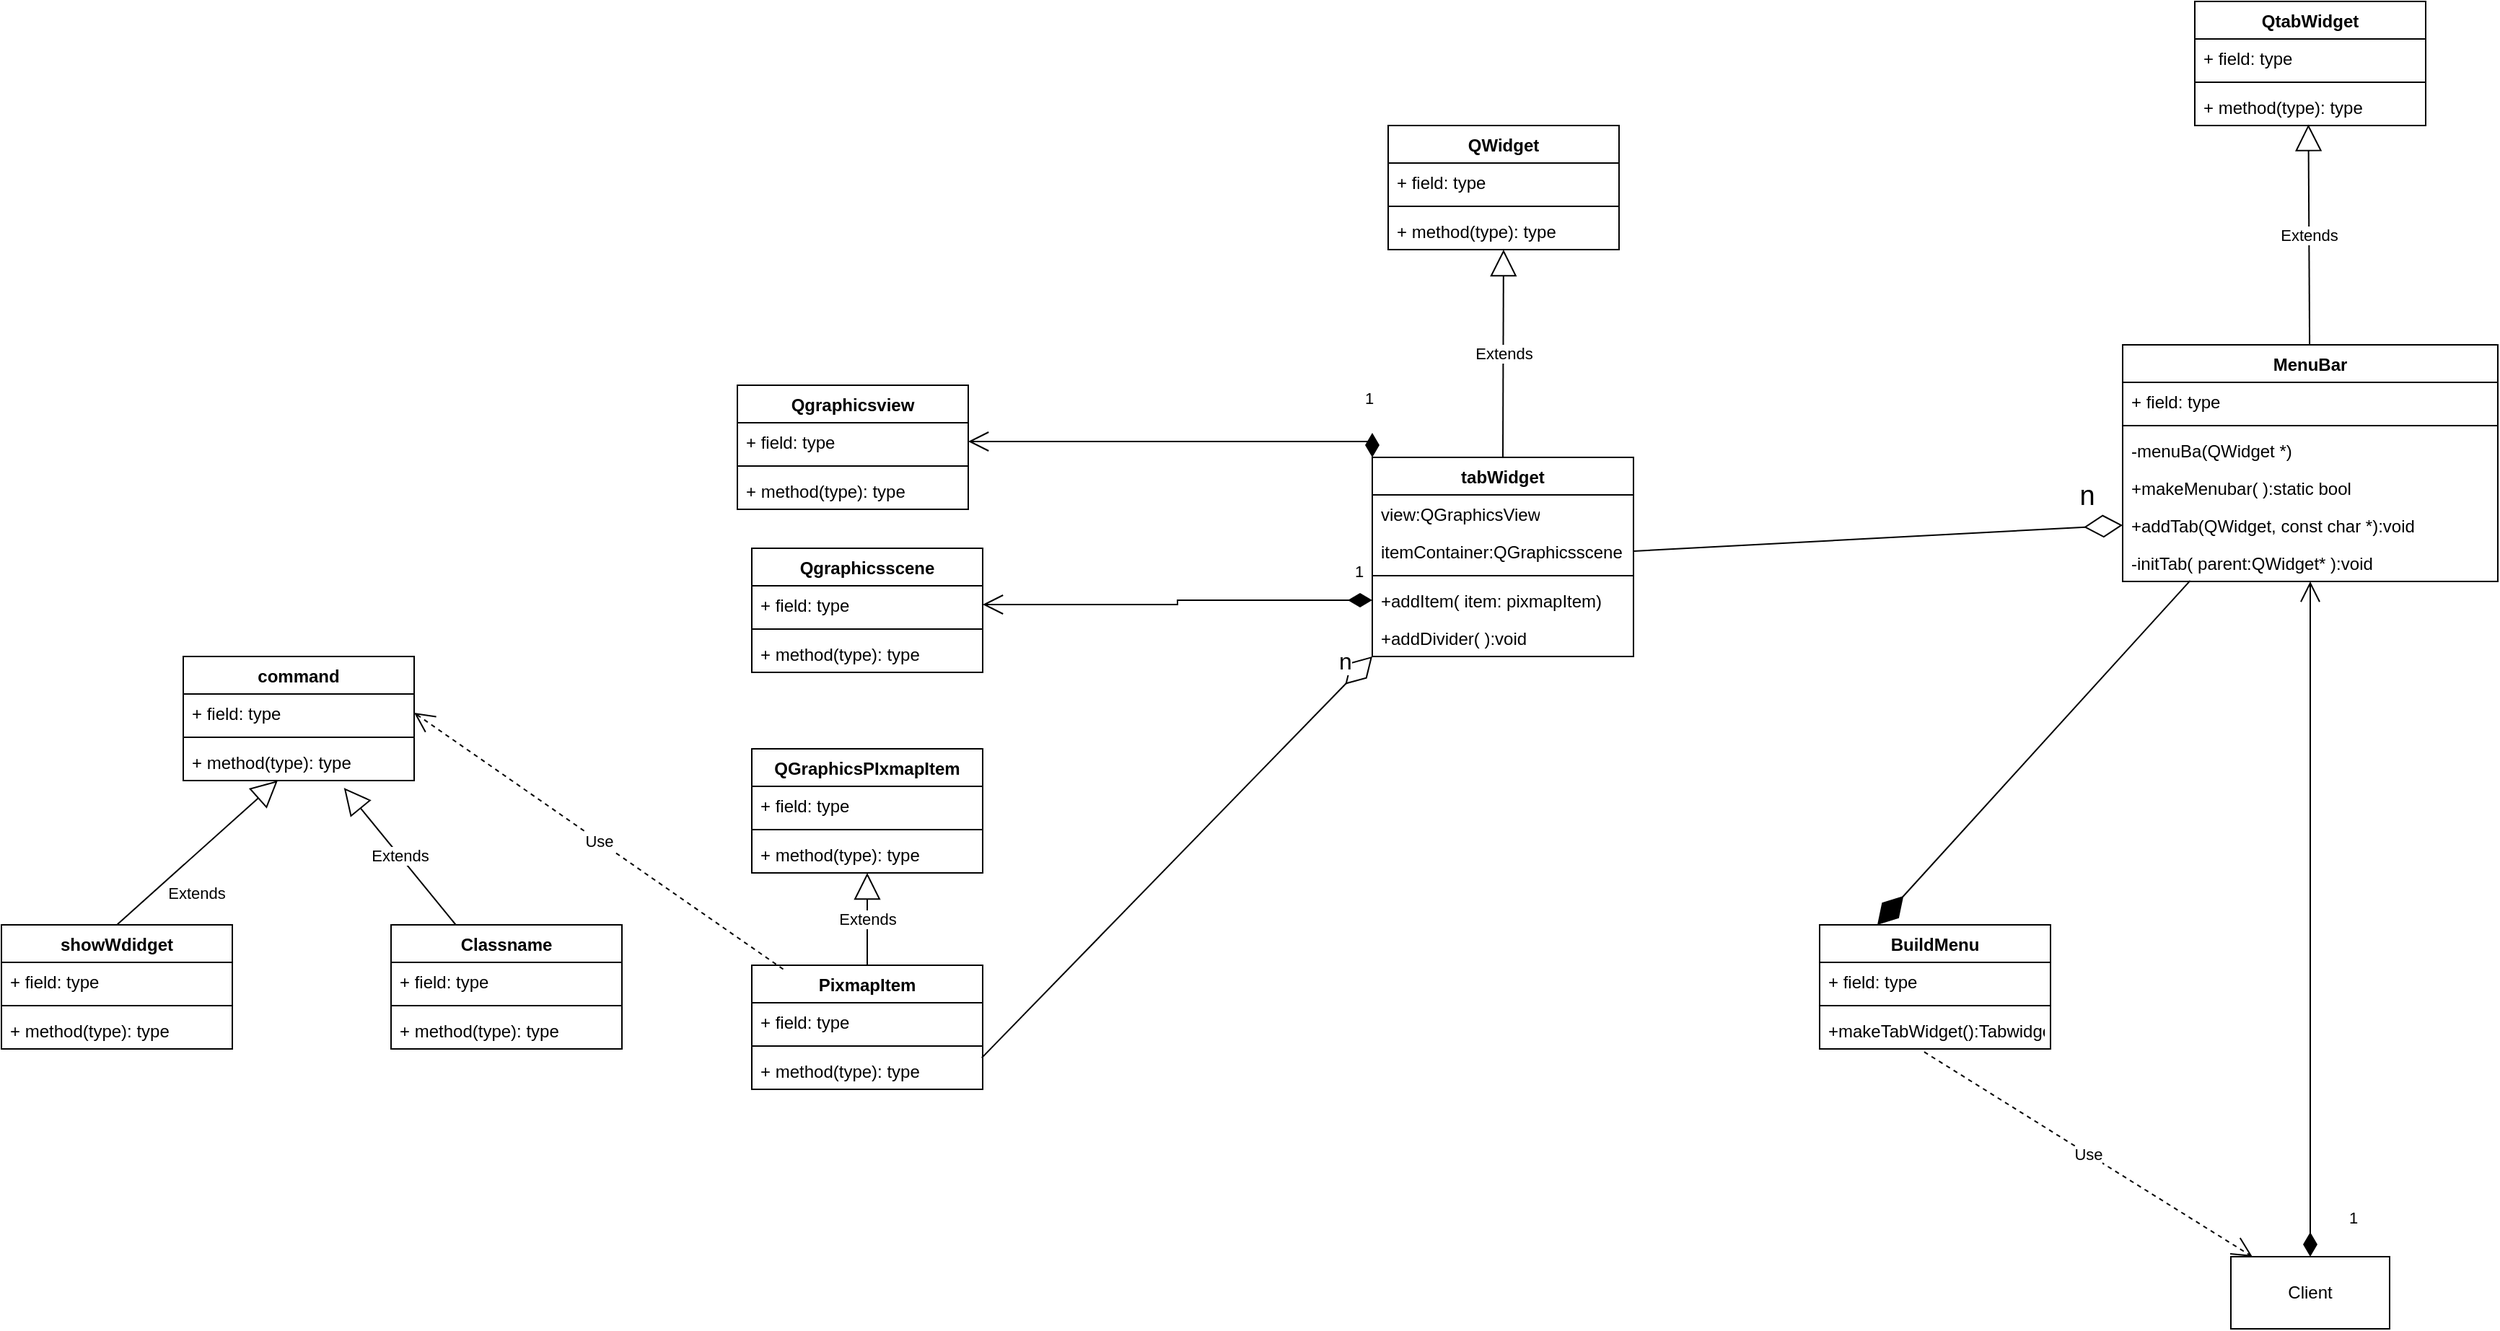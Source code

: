 <mxfile version="21.3.8" type="device">
  <diagram name="第 1 页" id="hAShib07CG1S3fAzilLY">
    <mxGraphModel dx="6637" dy="1343" grid="1" gridSize="10" guides="1" tooltips="1" connect="1" arrows="1" fold="1" page="1" pageScale="1" pageWidth="827" pageHeight="1169" math="0" shadow="0">
      <root>
        <mxCell id="0" />
        <mxCell id="1" parent="0" />
        <mxCell id="-EHXvkH1eTuQFoeocjYc-5" value="Client" style="html=1;whiteSpace=wrap;" parent="1" vertex="1">
          <mxGeometry x="-1635" y="990" width="110" height="50" as="geometry" />
        </mxCell>
        <mxCell id="-EHXvkH1eTuQFoeocjYc-7" value="MenuBar" style="swimlane;fontStyle=1;align=center;verticalAlign=top;childLayout=stackLayout;horizontal=1;startSize=26;horizontalStack=0;resizeParent=1;resizeParentMax=0;resizeLast=0;collapsible=1;marginBottom=0;whiteSpace=wrap;html=1;" parent="1" vertex="1">
          <mxGeometry x="-1710" y="358" width="260" height="164" as="geometry" />
        </mxCell>
        <mxCell id="-EHXvkH1eTuQFoeocjYc-8" value="+ field: type" style="text;strokeColor=none;fillColor=none;align=left;verticalAlign=top;spacingLeft=4;spacingRight=4;overflow=hidden;rotatable=0;points=[[0,0.5],[1,0.5]];portConstraint=eastwest;whiteSpace=wrap;html=1;" parent="-EHXvkH1eTuQFoeocjYc-7" vertex="1">
          <mxGeometry y="26" width="260" height="26" as="geometry" />
        </mxCell>
        <mxCell id="-EHXvkH1eTuQFoeocjYc-9" value="" style="line;strokeWidth=1;fillColor=none;align=left;verticalAlign=middle;spacingTop=-1;spacingLeft=3;spacingRight=3;rotatable=0;labelPosition=right;points=[];portConstraint=eastwest;strokeColor=inherit;" parent="-EHXvkH1eTuQFoeocjYc-7" vertex="1">
          <mxGeometry y="52" width="260" height="8" as="geometry" />
        </mxCell>
        <mxCell id="AHg1zwZkwYsp26_8VO8N-12" value="-menuBa(QWidget *)" style="text;strokeColor=none;fillColor=none;align=left;verticalAlign=top;spacingLeft=4;spacingRight=4;overflow=hidden;rotatable=0;points=[[0,0.5],[1,0.5]];portConstraint=eastwest;whiteSpace=wrap;html=1;" parent="-EHXvkH1eTuQFoeocjYc-7" vertex="1">
          <mxGeometry y="60" width="260" height="26" as="geometry" />
        </mxCell>
        <mxCell id="AHg1zwZkwYsp26_8VO8N-18" value="+makeMenubar( ):static bool" style="text;strokeColor=none;fillColor=none;align=left;verticalAlign=top;spacingLeft=4;spacingRight=4;overflow=hidden;rotatable=0;points=[[0,0.5],[1,0.5]];portConstraint=eastwest;whiteSpace=wrap;html=1;" parent="-EHXvkH1eTuQFoeocjYc-7" vertex="1">
          <mxGeometry y="86" width="260" height="26" as="geometry" />
        </mxCell>
        <mxCell id="AHg1zwZkwYsp26_8VO8N-11" value="+addTab(QWidget, const char *):void" style="text;strokeColor=none;fillColor=none;align=left;verticalAlign=top;spacingLeft=4;spacingRight=4;overflow=hidden;rotatable=0;points=[[0,0.5],[1,0.5]];portConstraint=eastwest;whiteSpace=wrap;html=1;" parent="-EHXvkH1eTuQFoeocjYc-7" vertex="1">
          <mxGeometry y="112" width="260" height="26" as="geometry" />
        </mxCell>
        <mxCell id="AHg1zwZkwYsp26_8VO8N-17" value="-initTab( parent:QWidget* ):void" style="text;strokeColor=none;fillColor=none;align=left;verticalAlign=top;spacingLeft=4;spacingRight=4;overflow=hidden;rotatable=0;points=[[0,0.5],[1,0.5]];portConstraint=eastwest;whiteSpace=wrap;html=1;" parent="-EHXvkH1eTuQFoeocjYc-7" vertex="1">
          <mxGeometry y="138" width="260" height="26" as="geometry" />
        </mxCell>
        <mxCell id="-EHXvkH1eTuQFoeocjYc-23" value="1" style="endArrow=open;html=1;endSize=12;startArrow=diamondThin;startSize=14;startFill=1;edgeStyle=orthogonalEdgeStyle;align=left;verticalAlign=bottom;rounded=0;exitX=0.5;exitY=0;exitDx=0;exitDy=0;" parent="1" source="-EHXvkH1eTuQFoeocjYc-5" target="-EHXvkH1eTuQFoeocjYc-7" edge="1">
          <mxGeometry x="-0.922" y="-25" relative="1" as="geometry">
            <mxPoint x="-1680" y="780" as="sourcePoint" />
            <mxPoint x="160" y="1090" as="targetPoint" />
            <Array as="points">
              <mxPoint x="-1580" y="960" />
            </Array>
            <mxPoint as="offset" />
          </mxGeometry>
        </mxCell>
        <mxCell id="AHg1zwZkwYsp26_8VO8N-5" value="QtabWidget" style="swimlane;fontStyle=1;align=center;verticalAlign=top;childLayout=stackLayout;horizontal=1;startSize=26;horizontalStack=0;resizeParent=1;resizeParentMax=0;resizeLast=0;collapsible=1;marginBottom=0;whiteSpace=wrap;html=1;" parent="1" vertex="1">
          <mxGeometry x="-1660" y="120" width="160" height="86" as="geometry" />
        </mxCell>
        <mxCell id="AHg1zwZkwYsp26_8VO8N-6" value="+ field: type" style="text;strokeColor=none;fillColor=none;align=left;verticalAlign=top;spacingLeft=4;spacingRight=4;overflow=hidden;rotatable=0;points=[[0,0.5],[1,0.5]];portConstraint=eastwest;whiteSpace=wrap;html=1;" parent="AHg1zwZkwYsp26_8VO8N-5" vertex="1">
          <mxGeometry y="26" width="160" height="26" as="geometry" />
        </mxCell>
        <mxCell id="AHg1zwZkwYsp26_8VO8N-7" value="" style="line;strokeWidth=1;fillColor=none;align=left;verticalAlign=middle;spacingTop=-1;spacingLeft=3;spacingRight=3;rotatable=0;labelPosition=right;points=[];portConstraint=eastwest;strokeColor=inherit;" parent="AHg1zwZkwYsp26_8VO8N-5" vertex="1">
          <mxGeometry y="52" width="160" height="8" as="geometry" />
        </mxCell>
        <mxCell id="AHg1zwZkwYsp26_8VO8N-8" value="+ method(type): type" style="text;strokeColor=none;fillColor=none;align=left;verticalAlign=top;spacingLeft=4;spacingRight=4;overflow=hidden;rotatable=0;points=[[0,0.5],[1,0.5]];portConstraint=eastwest;whiteSpace=wrap;html=1;" parent="AHg1zwZkwYsp26_8VO8N-5" vertex="1">
          <mxGeometry y="60" width="160" height="26" as="geometry" />
        </mxCell>
        <mxCell id="AHg1zwZkwYsp26_8VO8N-10" value="Extends" style="endArrow=block;endSize=16;endFill=0;html=1;rounded=0;entryX=0.492;entryY=0.97;entryDx=0;entryDy=0;entryPerimeter=0;" parent="1" source="-EHXvkH1eTuQFoeocjYc-7" target="AHg1zwZkwYsp26_8VO8N-8" edge="1">
          <mxGeometry width="160" relative="1" as="geometry">
            <mxPoint x="-1650" y="318" as="sourcePoint" />
            <mxPoint x="-1730" y="268" as="targetPoint" />
          </mxGeometry>
        </mxCell>
        <mxCell id="AHg1zwZkwYsp26_8VO8N-13" value="tabWidget" style="swimlane;fontStyle=1;align=center;verticalAlign=top;childLayout=stackLayout;horizontal=1;startSize=26;horizontalStack=0;resizeParent=1;resizeParentMax=0;resizeLast=0;collapsible=1;marginBottom=0;whiteSpace=wrap;html=1;" parent="1" vertex="1">
          <mxGeometry x="-2230" y="436" width="181" height="138" as="geometry" />
        </mxCell>
        <mxCell id="AHg1zwZkwYsp26_8VO8N-14" value="view:QGraphicsView" style="text;strokeColor=none;fillColor=none;align=left;verticalAlign=top;spacingLeft=4;spacingRight=4;overflow=hidden;rotatable=0;points=[[0,0.5],[1,0.5]];portConstraint=eastwest;whiteSpace=wrap;html=1;" parent="AHg1zwZkwYsp26_8VO8N-13" vertex="1">
          <mxGeometry y="26" width="181" height="26" as="geometry" />
        </mxCell>
        <mxCell id="AHg1zwZkwYsp26_8VO8N-30" value="itemContainer:QGraphicsscene" style="text;strokeColor=none;fillColor=none;align=left;verticalAlign=top;spacingLeft=4;spacingRight=4;overflow=hidden;rotatable=0;points=[[0,0.5],[1,0.5]];portConstraint=eastwest;whiteSpace=wrap;html=1;" parent="AHg1zwZkwYsp26_8VO8N-13" vertex="1">
          <mxGeometry y="52" width="181" height="26" as="geometry" />
        </mxCell>
        <mxCell id="AHg1zwZkwYsp26_8VO8N-15" value="" style="line;strokeWidth=1;fillColor=none;align=left;verticalAlign=middle;spacingTop=-1;spacingLeft=3;spacingRight=3;rotatable=0;labelPosition=right;points=[];portConstraint=eastwest;strokeColor=inherit;" parent="AHg1zwZkwYsp26_8VO8N-13" vertex="1">
          <mxGeometry y="78" width="181" height="8" as="geometry" />
        </mxCell>
        <mxCell id="AHg1zwZkwYsp26_8VO8N-16" value="+addItem( item: pixmapItem)" style="text;strokeColor=none;fillColor=none;align=left;verticalAlign=top;spacingLeft=4;spacingRight=4;overflow=hidden;rotatable=0;points=[[0,0.5],[1,0.5]];portConstraint=eastwest;whiteSpace=wrap;html=1;" parent="AHg1zwZkwYsp26_8VO8N-13" vertex="1">
          <mxGeometry y="86" width="181" height="26" as="geometry" />
        </mxCell>
        <mxCell id="AHg1zwZkwYsp26_8VO8N-32" value="+addDivider( ):void" style="text;strokeColor=none;fillColor=none;align=left;verticalAlign=top;spacingLeft=4;spacingRight=4;overflow=hidden;rotatable=0;points=[[0,0.5],[1,0.5]];portConstraint=eastwest;whiteSpace=wrap;html=1;" parent="AHg1zwZkwYsp26_8VO8N-13" vertex="1">
          <mxGeometry y="112" width="181" height="26" as="geometry" />
        </mxCell>
        <mxCell id="AHg1zwZkwYsp26_8VO8N-19" value="Qgraphicsscene" style="swimlane;fontStyle=1;align=center;verticalAlign=top;childLayout=stackLayout;horizontal=1;startSize=26;horizontalStack=0;resizeParent=1;resizeParentMax=0;resizeLast=0;collapsible=1;marginBottom=0;whiteSpace=wrap;html=1;" parent="1" vertex="1">
          <mxGeometry x="-2660" y="499" width="160" height="86" as="geometry" />
        </mxCell>
        <mxCell id="AHg1zwZkwYsp26_8VO8N-20" value="+ field: type" style="text;strokeColor=none;fillColor=none;align=left;verticalAlign=top;spacingLeft=4;spacingRight=4;overflow=hidden;rotatable=0;points=[[0,0.5],[1,0.5]];portConstraint=eastwest;whiteSpace=wrap;html=1;" parent="AHg1zwZkwYsp26_8VO8N-19" vertex="1">
          <mxGeometry y="26" width="160" height="26" as="geometry" />
        </mxCell>
        <mxCell id="AHg1zwZkwYsp26_8VO8N-21" value="" style="line;strokeWidth=1;fillColor=none;align=left;verticalAlign=middle;spacingTop=-1;spacingLeft=3;spacingRight=3;rotatable=0;labelPosition=right;points=[];portConstraint=eastwest;strokeColor=inherit;" parent="AHg1zwZkwYsp26_8VO8N-19" vertex="1">
          <mxGeometry y="52" width="160" height="8" as="geometry" />
        </mxCell>
        <mxCell id="AHg1zwZkwYsp26_8VO8N-22" value="+ method(type): type" style="text;strokeColor=none;fillColor=none;align=left;verticalAlign=top;spacingLeft=4;spacingRight=4;overflow=hidden;rotatable=0;points=[[0,0.5],[1,0.5]];portConstraint=eastwest;whiteSpace=wrap;html=1;" parent="AHg1zwZkwYsp26_8VO8N-19" vertex="1">
          <mxGeometry y="60" width="160" height="26" as="geometry" />
        </mxCell>
        <mxCell id="AHg1zwZkwYsp26_8VO8N-23" value="Qgraphicsview" style="swimlane;fontStyle=1;align=center;verticalAlign=top;childLayout=stackLayout;horizontal=1;startSize=26;horizontalStack=0;resizeParent=1;resizeParentMax=0;resizeLast=0;collapsible=1;marginBottom=0;whiteSpace=wrap;html=1;" parent="1" vertex="1">
          <mxGeometry x="-2670" y="386" width="160" height="86" as="geometry" />
        </mxCell>
        <mxCell id="AHg1zwZkwYsp26_8VO8N-24" value="+ field: type" style="text;strokeColor=none;fillColor=none;align=left;verticalAlign=top;spacingLeft=4;spacingRight=4;overflow=hidden;rotatable=0;points=[[0,0.5],[1,0.5]];portConstraint=eastwest;whiteSpace=wrap;html=1;" parent="AHg1zwZkwYsp26_8VO8N-23" vertex="1">
          <mxGeometry y="26" width="160" height="26" as="geometry" />
        </mxCell>
        <mxCell id="AHg1zwZkwYsp26_8VO8N-25" value="" style="line;strokeWidth=1;fillColor=none;align=left;verticalAlign=middle;spacingTop=-1;spacingLeft=3;spacingRight=3;rotatable=0;labelPosition=right;points=[];portConstraint=eastwest;strokeColor=inherit;" parent="AHg1zwZkwYsp26_8VO8N-23" vertex="1">
          <mxGeometry y="52" width="160" height="8" as="geometry" />
        </mxCell>
        <mxCell id="AHg1zwZkwYsp26_8VO8N-26" value="+ method(type): type" style="text;strokeColor=none;fillColor=none;align=left;verticalAlign=top;spacingLeft=4;spacingRight=4;overflow=hidden;rotatable=0;points=[[0,0.5],[1,0.5]];portConstraint=eastwest;whiteSpace=wrap;html=1;" parent="AHg1zwZkwYsp26_8VO8N-23" vertex="1">
          <mxGeometry y="60" width="160" height="26" as="geometry" />
        </mxCell>
        <mxCell id="AHg1zwZkwYsp26_8VO8N-27" value="1" style="endArrow=open;html=1;endSize=12;startArrow=diamondThin;startSize=14;startFill=1;edgeStyle=orthogonalEdgeStyle;align=left;verticalAlign=bottom;rounded=0;entryX=1;entryY=0.5;entryDx=0;entryDy=0;exitX=0;exitY=0.5;exitDx=0;exitDy=0;" parent="1" source="AHg1zwZkwYsp26_8VO8N-16" target="AHg1zwZkwYsp26_8VO8N-20" edge="1">
          <mxGeometry x="-0.899" y="-11" relative="1" as="geometry">
            <mxPoint x="-2320" y="656" as="sourcePoint" />
            <mxPoint x="-2279" y="866" as="targetPoint" />
            <mxPoint as="offset" />
          </mxGeometry>
        </mxCell>
        <mxCell id="AHg1zwZkwYsp26_8VO8N-29" value="1" style="endArrow=open;html=1;endSize=12;startArrow=diamondThin;startSize=14;startFill=1;edgeStyle=orthogonalEdgeStyle;align=left;verticalAlign=bottom;rounded=0;exitX=0;exitY=0;exitDx=0;exitDy=0;" parent="1" source="AHg1zwZkwYsp26_8VO8N-13" target="AHg1zwZkwYsp26_8VO8N-24" edge="1">
          <mxGeometry x="-0.878" y="-21" relative="1" as="geometry">
            <mxPoint x="-2570.0" y="612" as="sourcePoint" />
            <mxPoint x="-2435.75" y="366" as="targetPoint" />
            <mxPoint as="offset" />
          </mxGeometry>
        </mxCell>
        <mxCell id="AHg1zwZkwYsp26_8VO8N-33" value="QGraphicsPIxmapItem" style="swimlane;fontStyle=1;align=center;verticalAlign=top;childLayout=stackLayout;horizontal=1;startSize=26;horizontalStack=0;resizeParent=1;resizeParentMax=0;resizeLast=0;collapsible=1;marginBottom=0;whiteSpace=wrap;html=1;" parent="1" vertex="1">
          <mxGeometry x="-2660" y="638" width="160" height="86" as="geometry" />
        </mxCell>
        <mxCell id="AHg1zwZkwYsp26_8VO8N-34" value="+ field: type" style="text;strokeColor=none;fillColor=none;align=left;verticalAlign=top;spacingLeft=4;spacingRight=4;overflow=hidden;rotatable=0;points=[[0,0.5],[1,0.5]];portConstraint=eastwest;whiteSpace=wrap;html=1;" parent="AHg1zwZkwYsp26_8VO8N-33" vertex="1">
          <mxGeometry y="26" width="160" height="26" as="geometry" />
        </mxCell>
        <mxCell id="AHg1zwZkwYsp26_8VO8N-35" value="" style="line;strokeWidth=1;fillColor=none;align=left;verticalAlign=middle;spacingTop=-1;spacingLeft=3;spacingRight=3;rotatable=0;labelPosition=right;points=[];portConstraint=eastwest;strokeColor=inherit;" parent="AHg1zwZkwYsp26_8VO8N-33" vertex="1">
          <mxGeometry y="52" width="160" height="8" as="geometry" />
        </mxCell>
        <mxCell id="AHg1zwZkwYsp26_8VO8N-36" value="+ method(type): type" style="text;strokeColor=none;fillColor=none;align=left;verticalAlign=top;spacingLeft=4;spacingRight=4;overflow=hidden;rotatable=0;points=[[0,0.5],[1,0.5]];portConstraint=eastwest;whiteSpace=wrap;html=1;" parent="AHg1zwZkwYsp26_8VO8N-33" vertex="1">
          <mxGeometry y="60" width="160" height="26" as="geometry" />
        </mxCell>
        <mxCell id="AHg1zwZkwYsp26_8VO8N-37" value="PixmapItem" style="swimlane;fontStyle=1;align=center;verticalAlign=top;childLayout=stackLayout;horizontal=1;startSize=26;horizontalStack=0;resizeParent=1;resizeParentMax=0;resizeLast=0;collapsible=1;marginBottom=0;whiteSpace=wrap;html=1;" parent="1" vertex="1">
          <mxGeometry x="-2660" y="788" width="160" height="86" as="geometry" />
        </mxCell>
        <mxCell id="AHg1zwZkwYsp26_8VO8N-38" value="+ field: type" style="text;strokeColor=none;fillColor=none;align=left;verticalAlign=top;spacingLeft=4;spacingRight=4;overflow=hidden;rotatable=0;points=[[0,0.5],[1,0.5]];portConstraint=eastwest;whiteSpace=wrap;html=1;" parent="AHg1zwZkwYsp26_8VO8N-37" vertex="1">
          <mxGeometry y="26" width="160" height="26" as="geometry" />
        </mxCell>
        <mxCell id="AHg1zwZkwYsp26_8VO8N-39" value="" style="line;strokeWidth=1;fillColor=none;align=left;verticalAlign=middle;spacingTop=-1;spacingLeft=3;spacingRight=3;rotatable=0;labelPosition=right;points=[];portConstraint=eastwest;strokeColor=inherit;" parent="AHg1zwZkwYsp26_8VO8N-37" vertex="1">
          <mxGeometry y="52" width="160" height="8" as="geometry" />
        </mxCell>
        <mxCell id="AHg1zwZkwYsp26_8VO8N-40" value="+ method(type): type" style="text;strokeColor=none;fillColor=none;align=left;verticalAlign=top;spacingLeft=4;spacingRight=4;overflow=hidden;rotatable=0;points=[[0,0.5],[1,0.5]];portConstraint=eastwest;whiteSpace=wrap;html=1;" parent="AHg1zwZkwYsp26_8VO8N-37" vertex="1">
          <mxGeometry y="60" width="160" height="26" as="geometry" />
        </mxCell>
        <mxCell id="AHg1zwZkwYsp26_8VO8N-41" value="Extends" style="endArrow=block;endSize=16;endFill=0;html=1;rounded=0;" parent="1" source="AHg1zwZkwYsp26_8VO8N-37" target="AHg1zwZkwYsp26_8VO8N-36" edge="1">
          <mxGeometry width="160" relative="1" as="geometry">
            <mxPoint x="-2520" y="778" as="sourcePoint" />
            <mxPoint x="-2430" y="788" as="targetPoint" />
          </mxGeometry>
        </mxCell>
        <mxCell id="Ac6MX-KqqdVDjvUZWyTq-2" value="QWidget" style="swimlane;fontStyle=1;align=center;verticalAlign=top;childLayout=stackLayout;horizontal=1;startSize=26;horizontalStack=0;resizeParent=1;resizeParentMax=0;resizeLast=0;collapsible=1;marginBottom=0;whiteSpace=wrap;html=1;" parent="1" vertex="1">
          <mxGeometry x="-2219" y="206" width="160" height="86" as="geometry" />
        </mxCell>
        <mxCell id="Ac6MX-KqqdVDjvUZWyTq-3" value="+ field: type" style="text;strokeColor=none;fillColor=none;align=left;verticalAlign=top;spacingLeft=4;spacingRight=4;overflow=hidden;rotatable=0;points=[[0,0.5],[1,0.5]];portConstraint=eastwest;whiteSpace=wrap;html=1;" parent="Ac6MX-KqqdVDjvUZWyTq-2" vertex="1">
          <mxGeometry y="26" width="160" height="26" as="geometry" />
        </mxCell>
        <mxCell id="Ac6MX-KqqdVDjvUZWyTq-4" value="" style="line;strokeWidth=1;fillColor=none;align=left;verticalAlign=middle;spacingTop=-1;spacingLeft=3;spacingRight=3;rotatable=0;labelPosition=right;points=[];portConstraint=eastwest;strokeColor=inherit;" parent="Ac6MX-KqqdVDjvUZWyTq-2" vertex="1">
          <mxGeometry y="52" width="160" height="8" as="geometry" />
        </mxCell>
        <mxCell id="Ac6MX-KqqdVDjvUZWyTq-5" value="+ method(type): type" style="text;strokeColor=none;fillColor=none;align=left;verticalAlign=top;spacingLeft=4;spacingRight=4;overflow=hidden;rotatable=0;points=[[0,0.5],[1,0.5]];portConstraint=eastwest;whiteSpace=wrap;html=1;" parent="Ac6MX-KqqdVDjvUZWyTq-2" vertex="1">
          <mxGeometry y="60" width="160" height="26" as="geometry" />
        </mxCell>
        <mxCell id="Ac6MX-KqqdVDjvUZWyTq-6" value="Extends" style="endArrow=block;endSize=16;endFill=0;html=1;rounded=0;exitX=0.5;exitY=0;exitDx=0;exitDy=0;" parent="1" source="AHg1zwZkwYsp26_8VO8N-13" target="Ac6MX-KqqdVDjvUZWyTq-5" edge="1">
          <mxGeometry width="160" relative="1" as="geometry">
            <mxPoint x="-2170" y="416" as="sourcePoint" />
            <mxPoint x="-2010" y="416" as="targetPoint" />
          </mxGeometry>
        </mxCell>
        <mxCell id="Ac6MX-KqqdVDjvUZWyTq-7" value="" style="endArrow=diamondThin;endFill=0;endSize=24;html=1;rounded=0;entryX=0;entryY=0.5;entryDx=0;entryDy=0;exitX=1;exitY=0.5;exitDx=0;exitDy=0;" parent="1" source="AHg1zwZkwYsp26_8VO8N-30" target="AHg1zwZkwYsp26_8VO8N-11" edge="1">
          <mxGeometry width="160" relative="1" as="geometry">
            <mxPoint x="-1940" y="478" as="sourcePoint" />
            <mxPoint x="-1780" y="478" as="targetPoint" />
          </mxGeometry>
        </mxCell>
        <mxCell id="Ac6MX-KqqdVDjvUZWyTq-8" value="" style="endArrow=diamondThin;endFill=0;endSize=24;html=1;rounded=0;exitX=0.996;exitY=0.161;exitDx=0;exitDy=0;exitPerimeter=0;" parent="1" source="AHg1zwZkwYsp26_8VO8N-40" edge="1">
          <mxGeometry width="160" relative="1" as="geometry">
            <mxPoint x="-2390" y="574" as="sourcePoint" />
            <mxPoint x="-2230" y="574" as="targetPoint" />
          </mxGeometry>
        </mxCell>
        <mxCell id="Ac6MX-KqqdVDjvUZWyTq-9" value="n" style="edgeLabel;html=1;align=center;verticalAlign=middle;resizable=0;points=[];fontSize=16;" parent="Ac6MX-KqqdVDjvUZWyTq-8" vertex="1" connectable="0">
          <mxGeometry x="0.899" relative="1" as="geometry">
            <mxPoint x="-6" y="-11" as="offset" />
          </mxGeometry>
        </mxCell>
        <mxCell id="Ac6MX-KqqdVDjvUZWyTq-10" value="n&lt;br style=&quot;font-size: 19px;&quot;&gt;" style="text;html=1;align=center;verticalAlign=middle;resizable=0;points=[];autosize=1;strokeColor=none;fillColor=none;fontSize=19;" parent="1" vertex="1">
          <mxGeometry x="-1750" y="443" width="30" height="40" as="geometry" />
        </mxCell>
        <mxCell id="DyPuc6X-IAqUxgx2dAK3-1" value="BuildMenu" style="swimlane;fontStyle=1;align=center;verticalAlign=top;childLayout=stackLayout;horizontal=1;startSize=26;horizontalStack=0;resizeParent=1;resizeParentMax=0;resizeLast=0;collapsible=1;marginBottom=0;whiteSpace=wrap;html=1;" vertex="1" parent="1">
          <mxGeometry x="-1920" y="760" width="160" height="86" as="geometry" />
        </mxCell>
        <mxCell id="DyPuc6X-IAqUxgx2dAK3-2" value="+ field: type" style="text;strokeColor=none;fillColor=none;align=left;verticalAlign=top;spacingLeft=4;spacingRight=4;overflow=hidden;rotatable=0;points=[[0,0.5],[1,0.5]];portConstraint=eastwest;whiteSpace=wrap;html=1;" vertex="1" parent="DyPuc6X-IAqUxgx2dAK3-1">
          <mxGeometry y="26" width="160" height="26" as="geometry" />
        </mxCell>
        <mxCell id="DyPuc6X-IAqUxgx2dAK3-3" value="" style="line;strokeWidth=1;fillColor=none;align=left;verticalAlign=middle;spacingTop=-1;spacingLeft=3;spacingRight=3;rotatable=0;labelPosition=right;points=[];portConstraint=eastwest;strokeColor=inherit;" vertex="1" parent="DyPuc6X-IAqUxgx2dAK3-1">
          <mxGeometry y="52" width="160" height="8" as="geometry" />
        </mxCell>
        <mxCell id="DyPuc6X-IAqUxgx2dAK3-4" value="+makeTabWidget():Tabwidget" style="text;strokeColor=none;fillColor=none;align=left;verticalAlign=top;spacingLeft=4;spacingRight=4;overflow=hidden;rotatable=0;points=[[0,0.5],[1,0.5]];portConstraint=eastwest;whiteSpace=wrap;html=1;" vertex="1" parent="DyPuc6X-IAqUxgx2dAK3-1">
          <mxGeometry y="60" width="160" height="26" as="geometry" />
        </mxCell>
        <mxCell id="DyPuc6X-IAqUxgx2dAK3-5" value="" style="endArrow=diamondThin;endFill=1;endSize=24;html=1;rounded=0;entryX=0.25;entryY=0;entryDx=0;entryDy=0;exitX=0.18;exitY=0.977;exitDx=0;exitDy=0;exitPerimeter=0;" edge="1" parent="1" source="AHg1zwZkwYsp26_8VO8N-17" target="DyPuc6X-IAqUxgx2dAK3-1">
          <mxGeometry width="160" relative="1" as="geometry">
            <mxPoint x="-1810" y="580" as="sourcePoint" />
            <mxPoint x="-1650" y="580" as="targetPoint" />
          </mxGeometry>
        </mxCell>
        <mxCell id="DyPuc6X-IAqUxgx2dAK3-6" value="Use" style="endArrow=open;endSize=12;dashed=1;html=1;rounded=0;exitX=0.453;exitY=1.081;exitDx=0;exitDy=0;exitPerimeter=0;" edge="1" parent="1" source="DyPuc6X-IAqUxgx2dAK3-4" target="-EHXvkH1eTuQFoeocjYc-5">
          <mxGeometry width="160" relative="1" as="geometry">
            <mxPoint x="-1780" y="900" as="sourcePoint" />
            <mxPoint x="-1620" y="900" as="targetPoint" />
          </mxGeometry>
        </mxCell>
        <mxCell id="DyPuc6X-IAqUxgx2dAK3-7" value="command" style="swimlane;fontStyle=1;align=center;verticalAlign=top;childLayout=stackLayout;horizontal=1;startSize=26;horizontalStack=0;resizeParent=1;resizeParentMax=0;resizeLast=0;collapsible=1;marginBottom=0;whiteSpace=wrap;html=1;" vertex="1" parent="1">
          <mxGeometry x="-3054" y="574" width="160" height="86" as="geometry" />
        </mxCell>
        <mxCell id="DyPuc6X-IAqUxgx2dAK3-8" value="+ field: type" style="text;strokeColor=none;fillColor=none;align=left;verticalAlign=top;spacingLeft=4;spacingRight=4;overflow=hidden;rotatable=0;points=[[0,0.5],[1,0.5]];portConstraint=eastwest;whiteSpace=wrap;html=1;" vertex="1" parent="DyPuc6X-IAqUxgx2dAK3-7">
          <mxGeometry y="26" width="160" height="26" as="geometry" />
        </mxCell>
        <mxCell id="DyPuc6X-IAqUxgx2dAK3-9" value="" style="line;strokeWidth=1;fillColor=none;align=left;verticalAlign=middle;spacingTop=-1;spacingLeft=3;spacingRight=3;rotatable=0;labelPosition=right;points=[];portConstraint=eastwest;strokeColor=inherit;" vertex="1" parent="DyPuc6X-IAqUxgx2dAK3-7">
          <mxGeometry y="52" width="160" height="8" as="geometry" />
        </mxCell>
        <mxCell id="DyPuc6X-IAqUxgx2dAK3-10" value="+ method(type): type" style="text;strokeColor=none;fillColor=none;align=left;verticalAlign=top;spacingLeft=4;spacingRight=4;overflow=hidden;rotatable=0;points=[[0,0.5],[1,0.5]];portConstraint=eastwest;whiteSpace=wrap;html=1;" vertex="1" parent="DyPuc6X-IAqUxgx2dAK3-7">
          <mxGeometry y="60" width="160" height="26" as="geometry" />
        </mxCell>
        <mxCell id="DyPuc6X-IAqUxgx2dAK3-11" value="showWdidget" style="swimlane;fontStyle=1;align=center;verticalAlign=top;childLayout=stackLayout;horizontal=1;startSize=26;horizontalStack=0;resizeParent=1;resizeParentMax=0;resizeLast=0;collapsible=1;marginBottom=0;whiteSpace=wrap;html=1;" vertex="1" parent="1">
          <mxGeometry x="-3180" y="760" width="160" height="86" as="geometry" />
        </mxCell>
        <mxCell id="DyPuc6X-IAqUxgx2dAK3-12" value="+ field: type" style="text;strokeColor=none;fillColor=none;align=left;verticalAlign=top;spacingLeft=4;spacingRight=4;overflow=hidden;rotatable=0;points=[[0,0.5],[1,0.5]];portConstraint=eastwest;whiteSpace=wrap;html=1;" vertex="1" parent="DyPuc6X-IAqUxgx2dAK3-11">
          <mxGeometry y="26" width="160" height="26" as="geometry" />
        </mxCell>
        <mxCell id="DyPuc6X-IAqUxgx2dAK3-13" value="" style="line;strokeWidth=1;fillColor=none;align=left;verticalAlign=middle;spacingTop=-1;spacingLeft=3;spacingRight=3;rotatable=0;labelPosition=right;points=[];portConstraint=eastwest;strokeColor=inherit;" vertex="1" parent="DyPuc6X-IAqUxgx2dAK3-11">
          <mxGeometry y="52" width="160" height="8" as="geometry" />
        </mxCell>
        <mxCell id="DyPuc6X-IAqUxgx2dAK3-14" value="+ method(type): type" style="text;strokeColor=none;fillColor=none;align=left;verticalAlign=top;spacingLeft=4;spacingRight=4;overflow=hidden;rotatable=0;points=[[0,0.5],[1,0.5]];portConstraint=eastwest;whiteSpace=wrap;html=1;" vertex="1" parent="DyPuc6X-IAqUxgx2dAK3-11">
          <mxGeometry y="60" width="160" height="26" as="geometry" />
        </mxCell>
        <mxCell id="DyPuc6X-IAqUxgx2dAK3-15" value="Classname" style="swimlane;fontStyle=1;align=center;verticalAlign=top;childLayout=stackLayout;horizontal=1;startSize=26;horizontalStack=0;resizeParent=1;resizeParentMax=0;resizeLast=0;collapsible=1;marginBottom=0;whiteSpace=wrap;html=1;" vertex="1" parent="1">
          <mxGeometry x="-2910" y="760" width="160" height="86" as="geometry" />
        </mxCell>
        <mxCell id="DyPuc6X-IAqUxgx2dAK3-16" value="+ field: type" style="text;strokeColor=none;fillColor=none;align=left;verticalAlign=top;spacingLeft=4;spacingRight=4;overflow=hidden;rotatable=0;points=[[0,0.5],[1,0.5]];portConstraint=eastwest;whiteSpace=wrap;html=1;" vertex="1" parent="DyPuc6X-IAqUxgx2dAK3-15">
          <mxGeometry y="26" width="160" height="26" as="geometry" />
        </mxCell>
        <mxCell id="DyPuc6X-IAqUxgx2dAK3-17" value="" style="line;strokeWidth=1;fillColor=none;align=left;verticalAlign=middle;spacingTop=-1;spacingLeft=3;spacingRight=3;rotatable=0;labelPosition=right;points=[];portConstraint=eastwest;strokeColor=inherit;" vertex="1" parent="DyPuc6X-IAqUxgx2dAK3-15">
          <mxGeometry y="52" width="160" height="8" as="geometry" />
        </mxCell>
        <mxCell id="DyPuc6X-IAqUxgx2dAK3-18" value="+ method(type): type" style="text;strokeColor=none;fillColor=none;align=left;verticalAlign=top;spacingLeft=4;spacingRight=4;overflow=hidden;rotatable=0;points=[[0,0.5],[1,0.5]];portConstraint=eastwest;whiteSpace=wrap;html=1;" vertex="1" parent="DyPuc6X-IAqUxgx2dAK3-15">
          <mxGeometry y="60" width="160" height="26" as="geometry" />
        </mxCell>
        <mxCell id="DyPuc6X-IAqUxgx2dAK3-20" value="Extends" style="endArrow=block;endSize=16;endFill=0;html=1;rounded=0;exitX=0.5;exitY=0;exitDx=0;exitDy=0;" edge="1" parent="1" source="DyPuc6X-IAqUxgx2dAK3-11" target="DyPuc6X-IAqUxgx2dAK3-10">
          <mxGeometry x="-0.25" y="-20" width="160" relative="1" as="geometry">
            <mxPoint x="-3080" y="710" as="sourcePoint" />
            <mxPoint x="-2920" y="710" as="targetPoint" />
            <mxPoint as="offset" />
          </mxGeometry>
        </mxCell>
        <mxCell id="DyPuc6X-IAqUxgx2dAK3-21" value="Extends" style="endArrow=block;endSize=16;endFill=0;html=1;rounded=0;entryX=0.696;entryY=1.194;entryDx=0;entryDy=0;entryPerimeter=0;" edge="1" parent="1" source="DyPuc6X-IAqUxgx2dAK3-15" target="DyPuc6X-IAqUxgx2dAK3-10">
          <mxGeometry width="160" relative="1" as="geometry">
            <mxPoint x="-2894" y="730" as="sourcePoint" />
            <mxPoint x="-2734" y="730" as="targetPoint" />
          </mxGeometry>
        </mxCell>
        <mxCell id="DyPuc6X-IAqUxgx2dAK3-22" value="Use" style="endArrow=open;endSize=12;dashed=1;html=1;rounded=0;entryX=1;entryY=0.5;entryDx=0;entryDy=0;exitX=0.136;exitY=0.032;exitDx=0;exitDy=0;exitPerimeter=0;" edge="1" parent="1" source="AHg1zwZkwYsp26_8VO8N-37" target="DyPuc6X-IAqUxgx2dAK3-8">
          <mxGeometry width="160" relative="1" as="geometry">
            <mxPoint x="-2810" y="680" as="sourcePoint" />
            <mxPoint x="-2650" y="680" as="targetPoint" />
          </mxGeometry>
        </mxCell>
      </root>
    </mxGraphModel>
  </diagram>
</mxfile>
